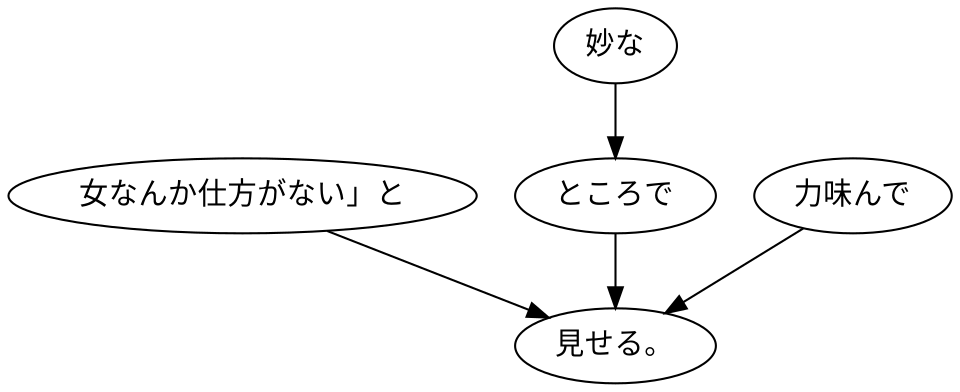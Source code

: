 digraph graph3666 {
	node0 [label="女なんか仕方がない」と"];
	node1 [label="妙な"];
	node2 [label="ところで"];
	node3 [label="力味んで"];
	node4 [label="見せる。"];
	node0 -> node4;
	node1 -> node2;
	node2 -> node4;
	node3 -> node4;
}
